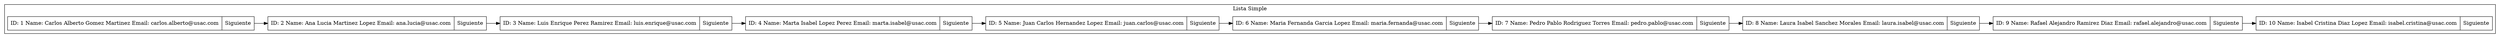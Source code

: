 digraph G {
    node [shape=record];
    rankdir=LR;
    subgraph cluster_0 {
        label = "Lista Simple";
        n0 [label = "{<data> ID: 1 \
 Name: Carlos Alberto Gomez Martinez \
 Email: carlos.alberto@usac.com | <next> Siguiente }"];
        n1 [label = "{<data> ID: 2 \
 Name: Ana Lucia Martinez Lopez \
 Email: ana.lucia@usac.com | <next> Siguiente }"];
        n2 [label = "{<data> ID: 3 \
 Name: Luis Enrique Perez Ramirez \
 Email: luis.enrique@usac.com | <next> Siguiente }"];
        n3 [label = "{<data> ID: 4 \
 Name: Marta Isabel Lopez Perez \
 Email: marta.isabel@usac.com | <next> Siguiente }"];
        n4 [label = "{<data> ID: 5 \
 Name: Juan Carlos Hernandez Lopez \
 Email: juan.carlos@usac.com | <next> Siguiente }"];
        n5 [label = "{<data> ID: 6 \
 Name: Maria Fernanda Garcia Lopez \
 Email: maria.fernanda@usac.com | <next> Siguiente }"];
        n6 [label = "{<data> ID: 7 \
 Name: Pedro Pablo Rodriguez Torres \
 Email: pedro.pablo@usac.com | <next> Siguiente }"];
        n7 [label = "{<data> ID: 8 \
 Name: Laura Isabel Sanchez Morales \
 Email: laura.isabel@usac.com | <next> Siguiente }"];
        n8 [label = "{<data> ID: 9 \
 Name: Rafael Alejandro Ramirez Diaz \
 Email: rafael.alejandro@usac.com | <next> Siguiente }"];
        n9 [label = "{<data> ID: 10 \
 Name: Isabel Cristina Diaz Lopez \
 Email: isabel.cristina@usac.com | <next> Siguiente }"];
        n0:next -> n1:data;
        n1:next -> n2:data;
        n2:next -> n3:data;
        n3:next -> n4:data;
        n4:next -> n5:data;
        n5:next -> n6:data;
        n6:next -> n7:data;
        n7:next -> n8:data;
        n8:next -> n9:data;
    }
}
